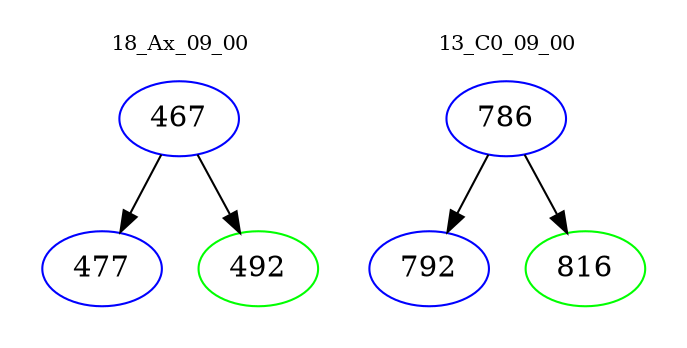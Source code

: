 digraph{
subgraph cluster_0 {
color = white
label = "18_Ax_09_00";
fontsize=10;
T0_467 [label="467", color="blue"]
T0_467 -> T0_477 [color="black"]
T0_477 [label="477", color="blue"]
T0_467 -> T0_492 [color="black"]
T0_492 [label="492", color="green"]
}
subgraph cluster_1 {
color = white
label = "13_C0_09_00";
fontsize=10;
T1_786 [label="786", color="blue"]
T1_786 -> T1_792 [color="black"]
T1_792 [label="792", color="blue"]
T1_786 -> T1_816 [color="black"]
T1_816 [label="816", color="green"]
}
}
